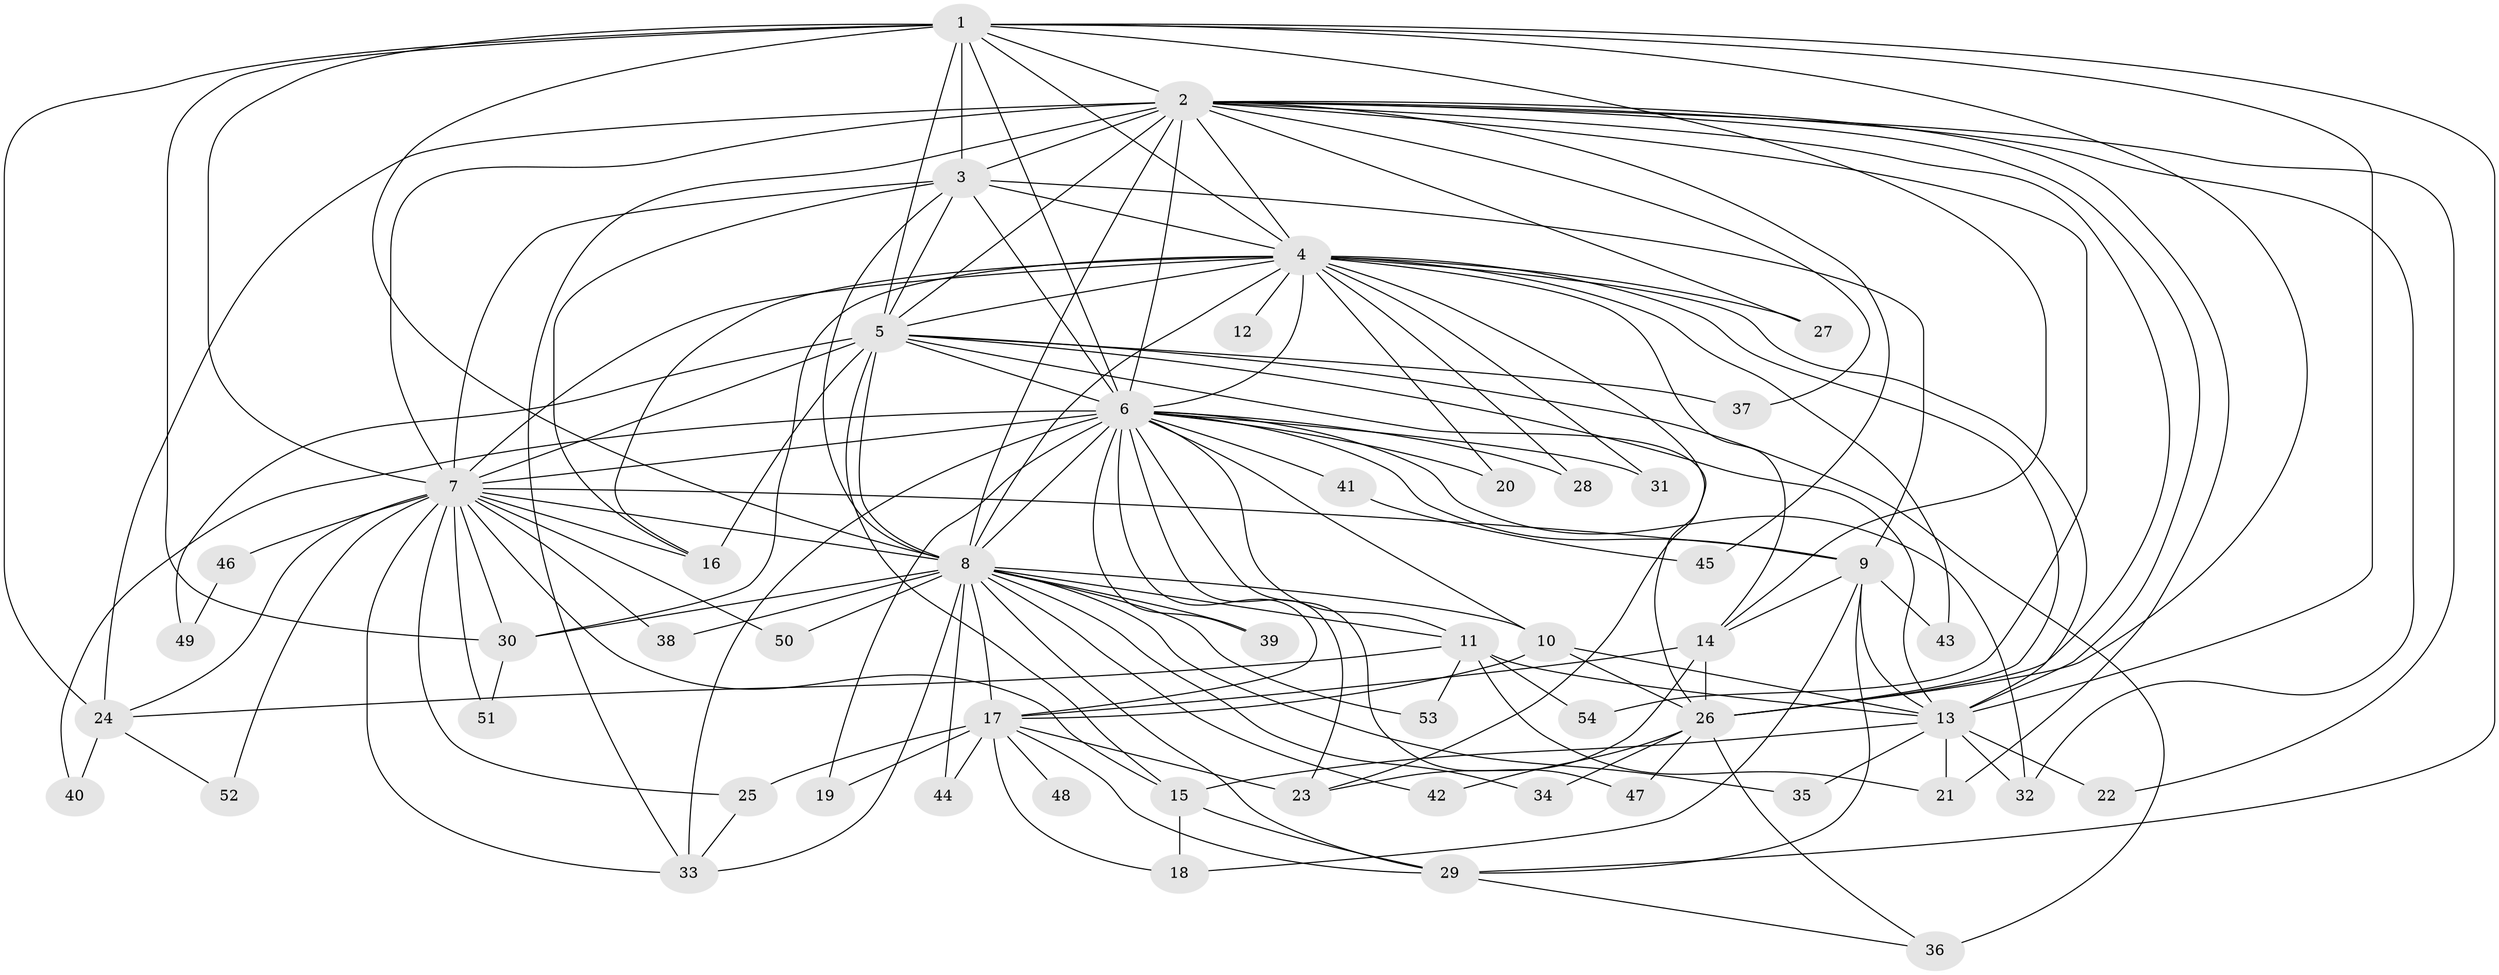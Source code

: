 // original degree distribution, {24: 0.009345794392523364, 22: 0.009345794392523364, 17: 0.009345794392523364, 25: 0.037383177570093455, 16: 0.009345794392523364, 13: 0.009345794392523364, 15: 0.009345794392523364, 2: 0.5514018691588785, 3: 0.21495327102803738, 7: 0.018691588785046728, 6: 0.009345794392523364, 9: 0.009345794392523364, 4: 0.06542056074766354, 12: 0.009345794392523364, 5: 0.028037383177570093}
// Generated by graph-tools (version 1.1) at 2025/34/03/09/25 02:34:48]
// undirected, 54 vertices, 148 edges
graph export_dot {
graph [start="1"]
  node [color=gray90,style=filled];
  1;
  2;
  3;
  4;
  5;
  6;
  7;
  8;
  9;
  10;
  11;
  12;
  13;
  14;
  15;
  16;
  17;
  18;
  19;
  20;
  21;
  22;
  23;
  24;
  25;
  26;
  27;
  28;
  29;
  30;
  31;
  32;
  33;
  34;
  35;
  36;
  37;
  38;
  39;
  40;
  41;
  42;
  43;
  44;
  45;
  46;
  47;
  48;
  49;
  50;
  51;
  52;
  53;
  54;
  1 -- 2 [weight=1.0];
  1 -- 3 [weight=2.0];
  1 -- 4 [weight=1.0];
  1 -- 5 [weight=2.0];
  1 -- 6 [weight=2.0];
  1 -- 7 [weight=1.0];
  1 -- 8 [weight=1.0];
  1 -- 13 [weight=3.0];
  1 -- 14 [weight=1.0];
  1 -- 24 [weight=5.0];
  1 -- 26 [weight=1.0];
  1 -- 29 [weight=1.0];
  1 -- 30 [weight=1.0];
  2 -- 3 [weight=1.0];
  2 -- 4 [weight=1.0];
  2 -- 5 [weight=2.0];
  2 -- 6 [weight=2.0];
  2 -- 7 [weight=2.0];
  2 -- 8 [weight=1.0];
  2 -- 13 [weight=1.0];
  2 -- 21 [weight=1.0];
  2 -- 22 [weight=1.0];
  2 -- 24 [weight=1.0];
  2 -- 26 [weight=1.0];
  2 -- 27 [weight=1.0];
  2 -- 32 [weight=1.0];
  2 -- 33 [weight=1.0];
  2 -- 37 [weight=1.0];
  2 -- 45 [weight=1.0];
  2 -- 54 [weight=1.0];
  3 -- 4 [weight=1.0];
  3 -- 5 [weight=3.0];
  3 -- 6 [weight=2.0];
  3 -- 7 [weight=1.0];
  3 -- 8 [weight=1.0];
  3 -- 9 [weight=5.0];
  3 -- 16 [weight=1.0];
  4 -- 5 [weight=2.0];
  4 -- 6 [weight=5.0];
  4 -- 7 [weight=1.0];
  4 -- 8 [weight=1.0];
  4 -- 12 [weight=1.0];
  4 -- 13 [weight=1.0];
  4 -- 14 [weight=2.0];
  4 -- 16 [weight=1.0];
  4 -- 20 [weight=2.0];
  4 -- 23 [weight=1.0];
  4 -- 26 [weight=1.0];
  4 -- 27 [weight=1.0];
  4 -- 28 [weight=1.0];
  4 -- 30 [weight=1.0];
  4 -- 31 [weight=1.0];
  4 -- 43 [weight=1.0];
  5 -- 6 [weight=4.0];
  5 -- 7 [weight=3.0];
  5 -- 8 [weight=3.0];
  5 -- 13 [weight=1.0];
  5 -- 15 [weight=1.0];
  5 -- 16 [weight=1.0];
  5 -- 26 [weight=1.0];
  5 -- 36 [weight=2.0];
  5 -- 37 [weight=1.0];
  5 -- 49 [weight=1.0];
  6 -- 7 [weight=2.0];
  6 -- 8 [weight=3.0];
  6 -- 9 [weight=1.0];
  6 -- 10 [weight=1.0];
  6 -- 11 [weight=1.0];
  6 -- 17 [weight=1.0];
  6 -- 19 [weight=1.0];
  6 -- 20 [weight=1.0];
  6 -- 23 [weight=1.0];
  6 -- 28 [weight=1.0];
  6 -- 31 [weight=1.0];
  6 -- 32 [weight=1.0];
  6 -- 33 [weight=1.0];
  6 -- 39 [weight=1.0];
  6 -- 40 [weight=1.0];
  6 -- 41 [weight=1.0];
  6 -- 47 [weight=1.0];
  7 -- 8 [weight=1.0];
  7 -- 9 [weight=1.0];
  7 -- 15 [weight=1.0];
  7 -- 16 [weight=1.0];
  7 -- 24 [weight=2.0];
  7 -- 25 [weight=1.0];
  7 -- 30 [weight=1.0];
  7 -- 33 [weight=1.0];
  7 -- 38 [weight=1.0];
  7 -- 46 [weight=1.0];
  7 -- 50 [weight=1.0];
  7 -- 51 [weight=1.0];
  7 -- 52 [weight=1.0];
  8 -- 10 [weight=1.0];
  8 -- 11 [weight=1.0];
  8 -- 17 [weight=1.0];
  8 -- 29 [weight=1.0];
  8 -- 30 [weight=1.0];
  8 -- 33 [weight=1.0];
  8 -- 34 [weight=1.0];
  8 -- 35 [weight=1.0];
  8 -- 38 [weight=1.0];
  8 -- 39 [weight=1.0];
  8 -- 42 [weight=1.0];
  8 -- 44 [weight=1.0];
  8 -- 50 [weight=1.0];
  8 -- 53 [weight=1.0];
  9 -- 13 [weight=1.0];
  9 -- 14 [weight=1.0];
  9 -- 18 [weight=1.0];
  9 -- 29 [weight=1.0];
  9 -- 43 [weight=1.0];
  10 -- 13 [weight=1.0];
  10 -- 17 [weight=1.0];
  10 -- 26 [weight=1.0];
  11 -- 13 [weight=1.0];
  11 -- 21 [weight=1.0];
  11 -- 24 [weight=1.0];
  11 -- 53 [weight=1.0];
  11 -- 54 [weight=1.0];
  13 -- 15 [weight=1.0];
  13 -- 21 [weight=1.0];
  13 -- 22 [weight=1.0];
  13 -- 32 [weight=2.0];
  13 -- 35 [weight=1.0];
  14 -- 17 [weight=1.0];
  14 -- 23 [weight=1.0];
  14 -- 26 [weight=1.0];
  15 -- 18 [weight=1.0];
  15 -- 29 [weight=1.0];
  17 -- 18 [weight=1.0];
  17 -- 19 [weight=1.0];
  17 -- 23 [weight=1.0];
  17 -- 25 [weight=1.0];
  17 -- 29 [weight=1.0];
  17 -- 44 [weight=1.0];
  17 -- 48 [weight=1.0];
  24 -- 40 [weight=1.0];
  24 -- 52 [weight=1.0];
  25 -- 33 [weight=1.0];
  26 -- 34 [weight=1.0];
  26 -- 36 [weight=1.0];
  26 -- 42 [weight=1.0];
  26 -- 47 [weight=1.0];
  29 -- 36 [weight=1.0];
  30 -- 51 [weight=1.0];
  41 -- 45 [weight=1.0];
  46 -- 49 [weight=1.0];
}
